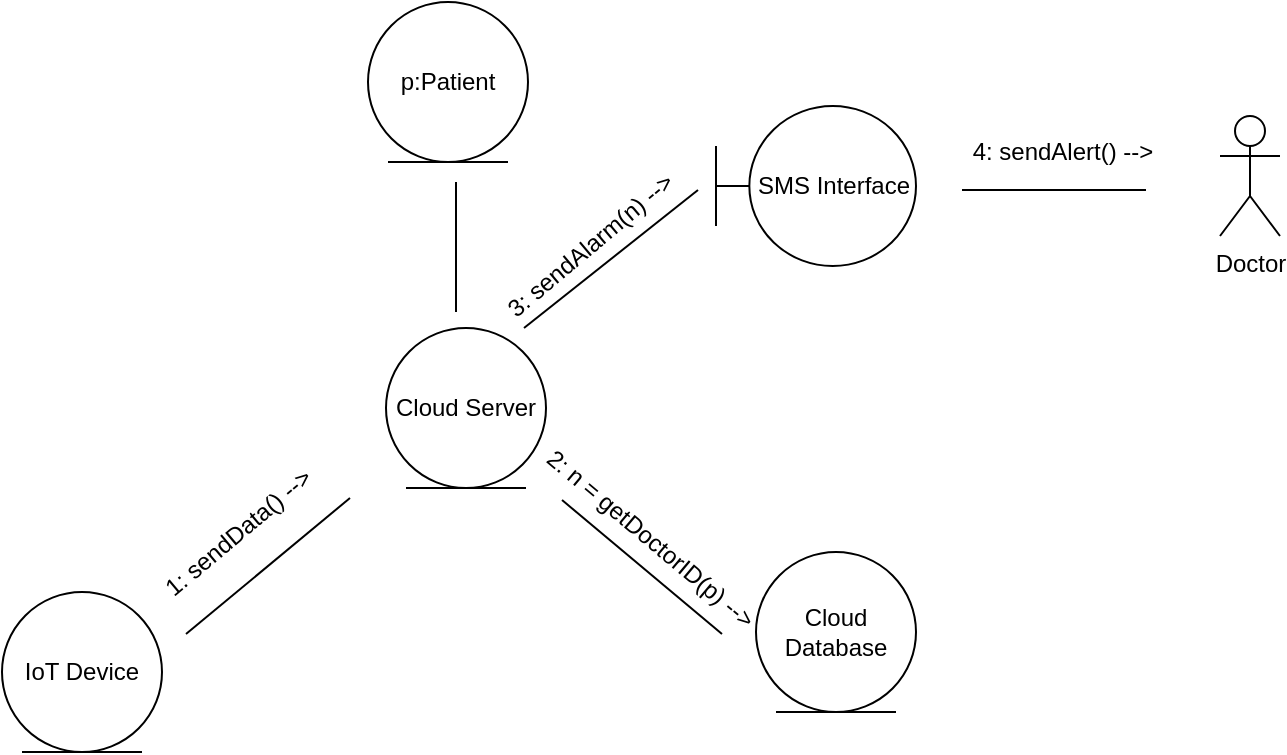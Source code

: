 <mxfile version="27.0.3">
  <diagram name="Page-1" id="qQqaJ6Ede2_snj0K990s">
    <mxGraphModel dx="1025" dy="463" grid="0" gridSize="10" guides="1" tooltips="1" connect="1" arrows="1" fold="1" page="0" pageScale="1" pageWidth="850" pageHeight="1100" math="0" shadow="0">
      <root>
        <mxCell id="0" />
        <mxCell id="1" parent="0" />
        <mxCell id="KGdiZdzLd9ada5E2RO_5-2" value="Cloud Server" style="ellipse;shape=umlEntity;whiteSpace=wrap;html=1;" parent="1" vertex="1">
          <mxGeometry x="298" y="223" width="80" height="80" as="geometry" />
        </mxCell>
        <mxCell id="6G7wdmvKJEV_Bgb5AnIY-1" value="IoT Device" style="ellipse;shape=umlEntity;whiteSpace=wrap;html=1;" parent="1" vertex="1">
          <mxGeometry x="106" y="355" width="80" height="80" as="geometry" />
        </mxCell>
        <mxCell id="6G7wdmvKJEV_Bgb5AnIY-3" value="SMS Interface" style="shape=umlBoundary;whiteSpace=wrap;html=1;" parent="1" vertex="1">
          <mxGeometry x="463" y="112" width="100" height="80" as="geometry" />
        </mxCell>
        <mxCell id="6G7wdmvKJEV_Bgb5AnIY-4" value="Cloud Database" style="ellipse;shape=umlEntity;whiteSpace=wrap;html=1;" parent="1" vertex="1">
          <mxGeometry x="483" y="335" width="80" height="80" as="geometry" />
        </mxCell>
        <mxCell id="6G7wdmvKJEV_Bgb5AnIY-7" value="" style="endArrow=none;html=1;rounded=0;" parent="1" edge="1">
          <mxGeometry width="50" height="50" relative="1" as="geometry">
            <mxPoint x="367" y="223" as="sourcePoint" />
            <mxPoint x="454" y="154" as="targetPoint" />
          </mxGeometry>
        </mxCell>
        <mxCell id="6G7wdmvKJEV_Bgb5AnIY-8" value="" style="endArrow=none;html=1;rounded=0;" parent="1" edge="1">
          <mxGeometry width="50" height="50" relative="1" as="geometry">
            <mxPoint x="386" y="309" as="sourcePoint" />
            <mxPoint x="466" y="376" as="targetPoint" />
          </mxGeometry>
        </mxCell>
        <mxCell id="6G7wdmvKJEV_Bgb5AnIY-10" value="" style="endArrow=none;html=1;rounded=0;" parent="1" edge="1">
          <mxGeometry width="50" height="50" relative="1" as="geometry">
            <mxPoint x="280" y="308" as="sourcePoint" />
            <mxPoint x="198" y="376" as="targetPoint" />
          </mxGeometry>
        </mxCell>
        <mxCell id="6G7wdmvKJEV_Bgb5AnIY-12" value="1: sendData() --&amp;gt;" style="text;html=1;align=center;verticalAlign=middle;resizable=0;points=[];autosize=1;strokeColor=none;fillColor=none;rotation=-40;" parent="1" vertex="1">
          <mxGeometry x="169" y="313" width="109" height="26" as="geometry" />
        </mxCell>
        <mxCell id="6G7wdmvKJEV_Bgb5AnIY-15" value="2: n = getDoctorID(p) --&amp;gt;" style="text;html=1;align=center;verticalAlign=middle;resizable=0;points=[];autosize=1;strokeColor=none;fillColor=none;rotation=40;" parent="1" vertex="1">
          <mxGeometry x="355" y="315" width="149" height="26" as="geometry" />
        </mxCell>
        <mxCell id="6G7wdmvKJEV_Bgb5AnIY-16" value="p:Patient" style="ellipse;shape=umlEntity;whiteSpace=wrap;html=1;" parent="1" vertex="1">
          <mxGeometry x="289" y="60" width="80" height="80" as="geometry" />
        </mxCell>
        <mxCell id="6G7wdmvKJEV_Bgb5AnIY-17" value="" style="endArrow=none;html=1;rounded=0;" parent="1" edge="1">
          <mxGeometry width="50" height="50" relative="1" as="geometry">
            <mxPoint x="333" y="215" as="sourcePoint" />
            <mxPoint x="333" y="150" as="targetPoint" />
          </mxGeometry>
        </mxCell>
        <mxCell id="6G7wdmvKJEV_Bgb5AnIY-20" value="3: sendAlarm(n) --&amp;gt;" style="text;html=1;align=center;verticalAlign=middle;resizable=0;points=[];autosize=1;strokeColor=none;fillColor=none;rotation=-40;" parent="1" vertex="1">
          <mxGeometry x="339" y="169" width="122" height="26" as="geometry" />
        </mxCell>
        <mxCell id="6G7wdmvKJEV_Bgb5AnIY-21" value="" style="endArrow=none;html=1;rounded=0;" parent="1" edge="1">
          <mxGeometry width="50" height="50" relative="1" as="geometry">
            <mxPoint x="586" y="154" as="sourcePoint" />
            <mxPoint x="678" y="154" as="targetPoint" />
          </mxGeometry>
        </mxCell>
        <mxCell id="6G7wdmvKJEV_Bgb5AnIY-22" value="Doctor" style="shape=umlActor;verticalLabelPosition=bottom;verticalAlign=top;html=1;" parent="1" vertex="1">
          <mxGeometry x="715" y="117" width="30" height="60" as="geometry" />
        </mxCell>
        <mxCell id="6G7wdmvKJEV_Bgb5AnIY-23" value="4: sendAlert() --&amp;gt;" style="text;html=1;align=center;verticalAlign=middle;resizable=0;points=[];autosize=1;strokeColor=none;fillColor=none;rotation=0;" parent="1" vertex="1">
          <mxGeometry x="582" y="122" width="108" height="26" as="geometry" />
        </mxCell>
      </root>
    </mxGraphModel>
  </diagram>
</mxfile>
